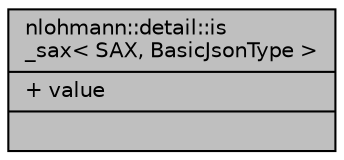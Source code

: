 digraph "nlohmann::detail::is_sax&lt; SAX, BasicJsonType &gt;"
{
 // INTERACTIVE_SVG=YES
 // LATEX_PDF_SIZE
  edge [fontname="Helvetica",fontsize="10",labelfontname="Helvetica",labelfontsize="10"];
  node [fontname="Helvetica",fontsize="10",shape=record];
  Node1 [label="{nlohmann::detail::is\l_sax\< SAX, BasicJsonType \>\n|+ value\l|}",height=0.2,width=0.4,color="black", fillcolor="grey75", style="filled", fontcolor="black",tooltip=" "];
}
